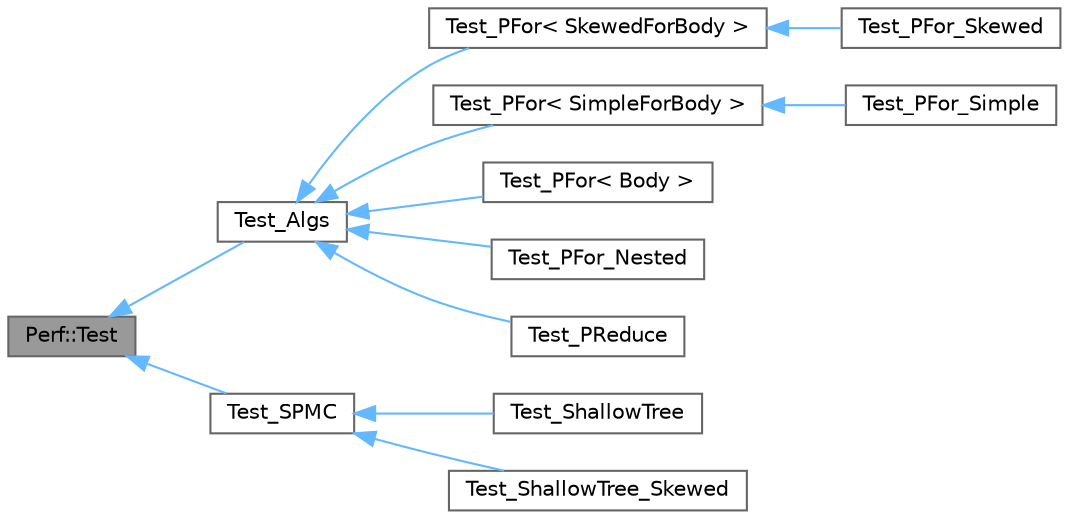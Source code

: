 digraph "Perf::Test"
{
 // LATEX_PDF_SIZE
  bgcolor="transparent";
  edge [fontname=Helvetica,fontsize=10,labelfontname=Helvetica,labelfontsize=10];
  node [fontname=Helvetica,fontsize=10,shape=box,height=0.2,width=0.4];
  rankdir="LR";
  Node1 [id="Node000001",label="Perf::Test",height=0.2,width=0.4,color="gray40", fillcolor="grey60", style="filled", fontcolor="black",tooltip=" "];
  Node1 -> Node2 [id="edge12_Node000001_Node000002",dir="back",color="steelblue1",style="solid",tooltip=" "];
  Node2 [id="Node000002",label="Test_Algs",height=0.2,width=0.4,color="gray40", fillcolor="white", style="filled",URL="$class_test___algs.html",tooltip=" "];
  Node2 -> Node3 [id="edge13_Node000002_Node000003",dir="back",color="steelblue1",style="solid",tooltip=" "];
  Node3 [id="Node000003",label="Test_PFor\< SkewedForBody \>",height=0.2,width=0.4,color="gray40", fillcolor="white", style="filled",URL="$class_test___p_for.html",tooltip=" "];
  Node3 -> Node4 [id="edge14_Node000003_Node000004",dir="back",color="steelblue1",style="solid",tooltip=" "];
  Node4 [id="Node000004",label="Test_PFor_Skewed",height=0.2,width=0.4,color="gray40", fillcolor="white", style="filled",URL="$class_test___p_for___skewed.html",tooltip=" "];
  Node2 -> Node5 [id="edge15_Node000002_Node000005",dir="back",color="steelblue1",style="solid",tooltip=" "];
  Node5 [id="Node000005",label="Test_PFor\< SimpleForBody \>",height=0.2,width=0.4,color="gray40", fillcolor="white", style="filled",URL="$class_test___p_for.html",tooltip=" "];
  Node5 -> Node6 [id="edge16_Node000005_Node000006",dir="back",color="steelblue1",style="solid",tooltip=" "];
  Node6 [id="Node000006",label="Test_PFor_Simple",height=0.2,width=0.4,color="gray40", fillcolor="white", style="filled",URL="$class_test___p_for___simple.html",tooltip=" "];
  Node2 -> Node7 [id="edge17_Node000002_Node000007",dir="back",color="steelblue1",style="solid",tooltip=" "];
  Node7 [id="Node000007",label="Test_PFor\< Body \>",height=0.2,width=0.4,color="gray40", fillcolor="white", style="filled",URL="$class_test___p_for.html",tooltip=" "];
  Node2 -> Node8 [id="edge18_Node000002_Node000008",dir="back",color="steelblue1",style="solid",tooltip=" "];
  Node8 [id="Node000008",label="Test_PFor_Nested",height=0.2,width=0.4,color="gray40", fillcolor="white", style="filled",URL="$class_test___p_for___nested.html",tooltip=" "];
  Node2 -> Node9 [id="edge19_Node000002_Node000009",dir="back",color="steelblue1",style="solid",tooltip=" "];
  Node9 [id="Node000009",label="Test_PReduce",height=0.2,width=0.4,color="gray40", fillcolor="white", style="filled",URL="$class_test___p_reduce.html",tooltip=" "];
  Node1 -> Node10 [id="edge20_Node000001_Node000010",dir="back",color="steelblue1",style="solid",tooltip=" "];
  Node10 [id="Node000010",label="Test_SPMC",height=0.2,width=0.4,color="gray40", fillcolor="white", style="filled",URL="$class_test___s_p_m_c.html",tooltip=" "];
  Node10 -> Node11 [id="edge21_Node000010_Node000011",dir="back",color="steelblue1",style="solid",tooltip=" "];
  Node11 [id="Node000011",label="Test_ShallowTree",height=0.2,width=0.4,color="gray40", fillcolor="white", style="filled",URL="$class_test___shallow_tree.html",tooltip=" "];
  Node10 -> Node12 [id="edge22_Node000010_Node000012",dir="back",color="steelblue1",style="solid",tooltip=" "];
  Node12 [id="Node000012",label="Test_ShallowTree_Skewed",height=0.2,width=0.4,color="gray40", fillcolor="white", style="filled",URL="$class_test___shallow_tree___skewed.html",tooltip=" "];
}

